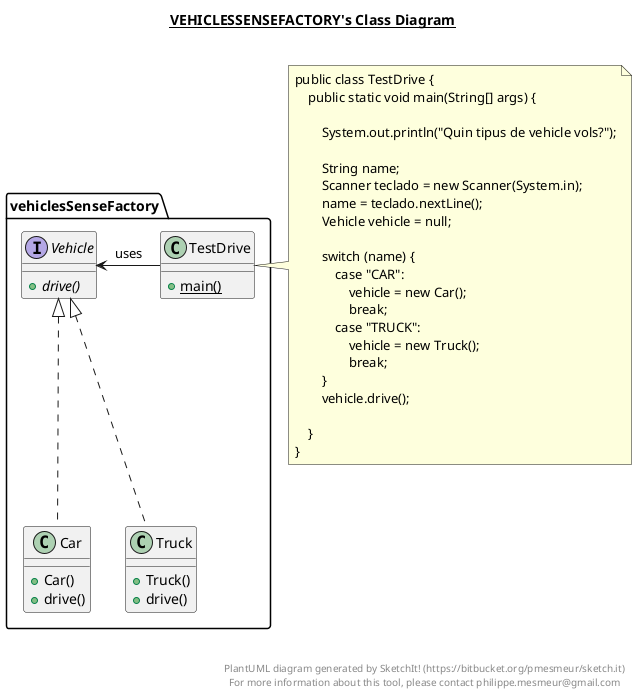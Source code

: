 @startuml

title __VEHICLESSENSEFACTORY's Class Diagram__\n

  namespace vehiclesSenseFactory {
    class vehiclesSenseFactory.Car {
        + Car()
        + drive()
    }
  }
  

  namespace vehiclesSenseFactory {
    class vehiclesSenseFactory.TestDrive {
        {static} + main()
    }
  }
  

  namespace vehiclesSenseFactory {
    class vehiclesSenseFactory.Truck {
        + Truck()
        + drive()
    }
  }
  

  namespace vehiclesSenseFactory {
    interface vehiclesSenseFactory.Vehicle {
        {abstract} + drive()
    }
  }
  

  

  vehiclesSenseFactory.Car .up.|> vehiclesSenseFactory.Vehicle
  vehiclesSenseFactory.Truck .up.|> vehiclesSenseFactory.Vehicle

vehiclesSenseFactory.TestDrive -left-> vehiclesSenseFactory.Vehicle: uses
note left of vehiclesSenseFactory.TestDrive
public class TestDrive {
    public static void main(String[] args) {

        System.out.println("Quin tipus de vehicle vols?");

        String name;
        Scanner teclado = new Scanner(System.in);
        name = teclado.nextLine();
        Vehicle vehicle = null;

        switch (name) {
            case "CAR":
                vehicle = new Car();
                break;
            case "TRUCK":
                vehicle = new Truck();
                break;
        }
        vehicle.drive();

    }
}
end note

right footer


PlantUML diagram generated by SketchIt! (https://bitbucket.org/pmesmeur/sketch.it)
For more information about this tool, please contact philippe.mesmeur@gmail.com
endfooter

@enduml
